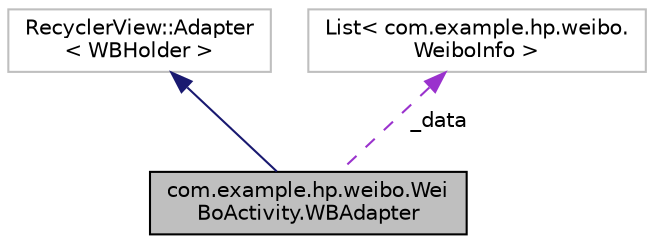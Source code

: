digraph "com.example.hp.weibo.WeiBoActivity.WBAdapter"
{
 // LATEX_PDF_SIZE
  edge [fontname="Helvetica",fontsize="10",labelfontname="Helvetica",labelfontsize="10"];
  node [fontname="Helvetica",fontsize="10",shape=record];
  Node2 [label="com.example.hp.weibo.Wei\lBoActivity.WBAdapter",height=0.2,width=0.4,color="black", fillcolor="grey75", style="filled", fontcolor="black",tooltip=" "];
  Node3 -> Node2 [dir="back",color="midnightblue",fontsize="10",style="solid",fontname="Helvetica"];
  Node3 [label="RecyclerView::Adapter\l\< WBHolder \>",height=0.2,width=0.4,color="grey75", fillcolor="white", style="filled",tooltip=" "];
  Node4 -> Node2 [dir="back",color="darkorchid3",fontsize="10",style="dashed",label=" _data" ,fontname="Helvetica"];
  Node4 [label="List\< com.example.hp.weibo.\lWeiboInfo \>",height=0.2,width=0.4,color="grey75", fillcolor="white", style="filled",tooltip=" "];
}
